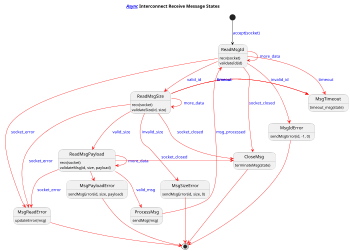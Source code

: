 @startuml
'https://plantuml.com/state-diagram
title "__<color:blue>//Async//<color:black>__ **Interconnect** Receive Message States"
scale 350 width
'!theme sketchy-outline
'skinparam backgroundColor transparent
Skinparam State {
   StartColor MediumBlue
   EndColor Red
   BorderColor Gray
   FontName Impact
   arrow {
     FontName Impact
     FontColor Blue
     Color red
   }
}

ReadMsgId : recv(socket)
ReadMsgId : validateId(id)
ReadMsgSize : recv(socket)
ReadMsgSize : validateSize(id, size)
ReadMsgPayload : recv(socket)
ReadMsgPayload : validateMsg(id, size, payload)
ProcessMsg : sendMsg(msg)
MsgReadError : updateError(msg)
MsgIdError : sendMsgError(id, -1, 0)
MsgTimeout : timeout_msg(state)
CloseMsg : terminateMsg(state)
MsgSizeError : sendMsgError(id, size, 0)
MsgPayloadError : sendMsgError(id, size, payload)
[*] -down[#black]-> ReadMsgId : accept(socket)
ReadMsgId --> ReadMsgId : more_data
ReadMsgId --> CloseMsg : socket_closed
ReadMsgId -> MsgReadError : socket_error
ReadMsgId --> MsgIdError : invalid_id
ReadMsgId --> ReadMsgSize : valid_id
ReadMsgId -> MsgTimeout : timeout
ReadMsgSize --> ReadMsgSize : more_data
ReadMsgSize --> CloseMsg : socket_closed
ReadMsgSize --> MsgReadError : socket_error
ReadMsgSize --> MsgSizeError : invalid_size
ReadMsgSize --> ReadMsgPayload : valid_size
ReadMsgSize -> MsgTimeout : timeout
MsgSizeError --> [*]
ReadMsgPayload --> ReadMsgPayload : more_data
ReadMsgPayload -> CloseMsg : socket_closed
ReadMsgPayload --> MsgReadError : socket_error
ReadMsgPayload -> MsgPayloadError : invalid_id
ReadMsgPayload --> ProcessMsg : valid_msg
MsgPayloadError --> [*]
ReadMsgSize -> MsgTimeout : timeout
ProcessMsg -> ReadMsgId : msg_processed
MsgIdError --> [*]
CloseMsg --> [*]
MsgReadError --> [*]
@enduml